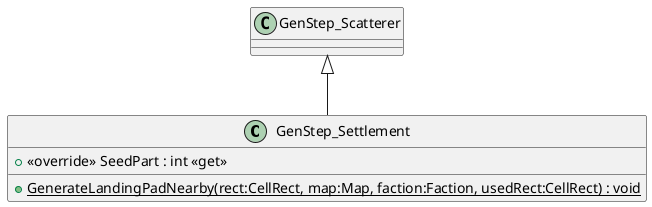 @startuml
class GenStep_Settlement {
    + <<override>> SeedPart : int <<get>>
    + {static} GenerateLandingPadNearby(rect:CellRect, map:Map, faction:Faction, usedRect:CellRect) : void
}
GenStep_Scatterer <|-- GenStep_Settlement
@enduml
